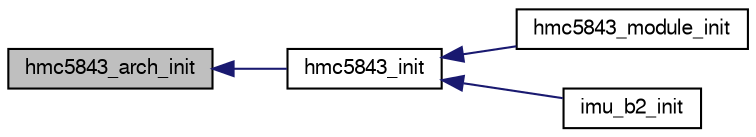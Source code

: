 digraph "hmc5843_arch_init"
{
  edge [fontname="FreeSans",fontsize="10",labelfontname="FreeSans",labelfontsize="10"];
  node [fontname="FreeSans",fontsize="10",shape=record];
  rankdir="LR";
  Node1 [label="hmc5843_arch_init",height=0.2,width=0.4,color="black", fillcolor="grey75", style="filled", fontcolor="black"];
  Node1 -> Node2 [dir="back",color="midnightblue",fontsize="10",style="solid",fontname="FreeSans"];
  Node2 [label="hmc5843_init",height=0.2,width=0.4,color="black", fillcolor="white", style="filled",URL="$hmc5843_8h.html#af07ba9764727d8692eb33cd271080cdc"];
  Node2 -> Node3 [dir="back",color="midnightblue",fontsize="10",style="solid",fontname="FreeSans"];
  Node3 [label="hmc5843_module_init",height=0.2,width=0.4,color="black", fillcolor="white", style="filled",URL="$mag__hmc5843_8h.html#ab7a6af07f53893a688602516e01efa92"];
  Node2 -> Node4 [dir="back",color="midnightblue",fontsize="10",style="solid",fontname="FreeSans"];
  Node4 [label="imu_b2_init",height=0.2,width=0.4,color="black", fillcolor="white", style="filled",URL="$imu__b2_8h.html#ae570fa02d6ebd9ce0b25e7074f002d72"];
}
